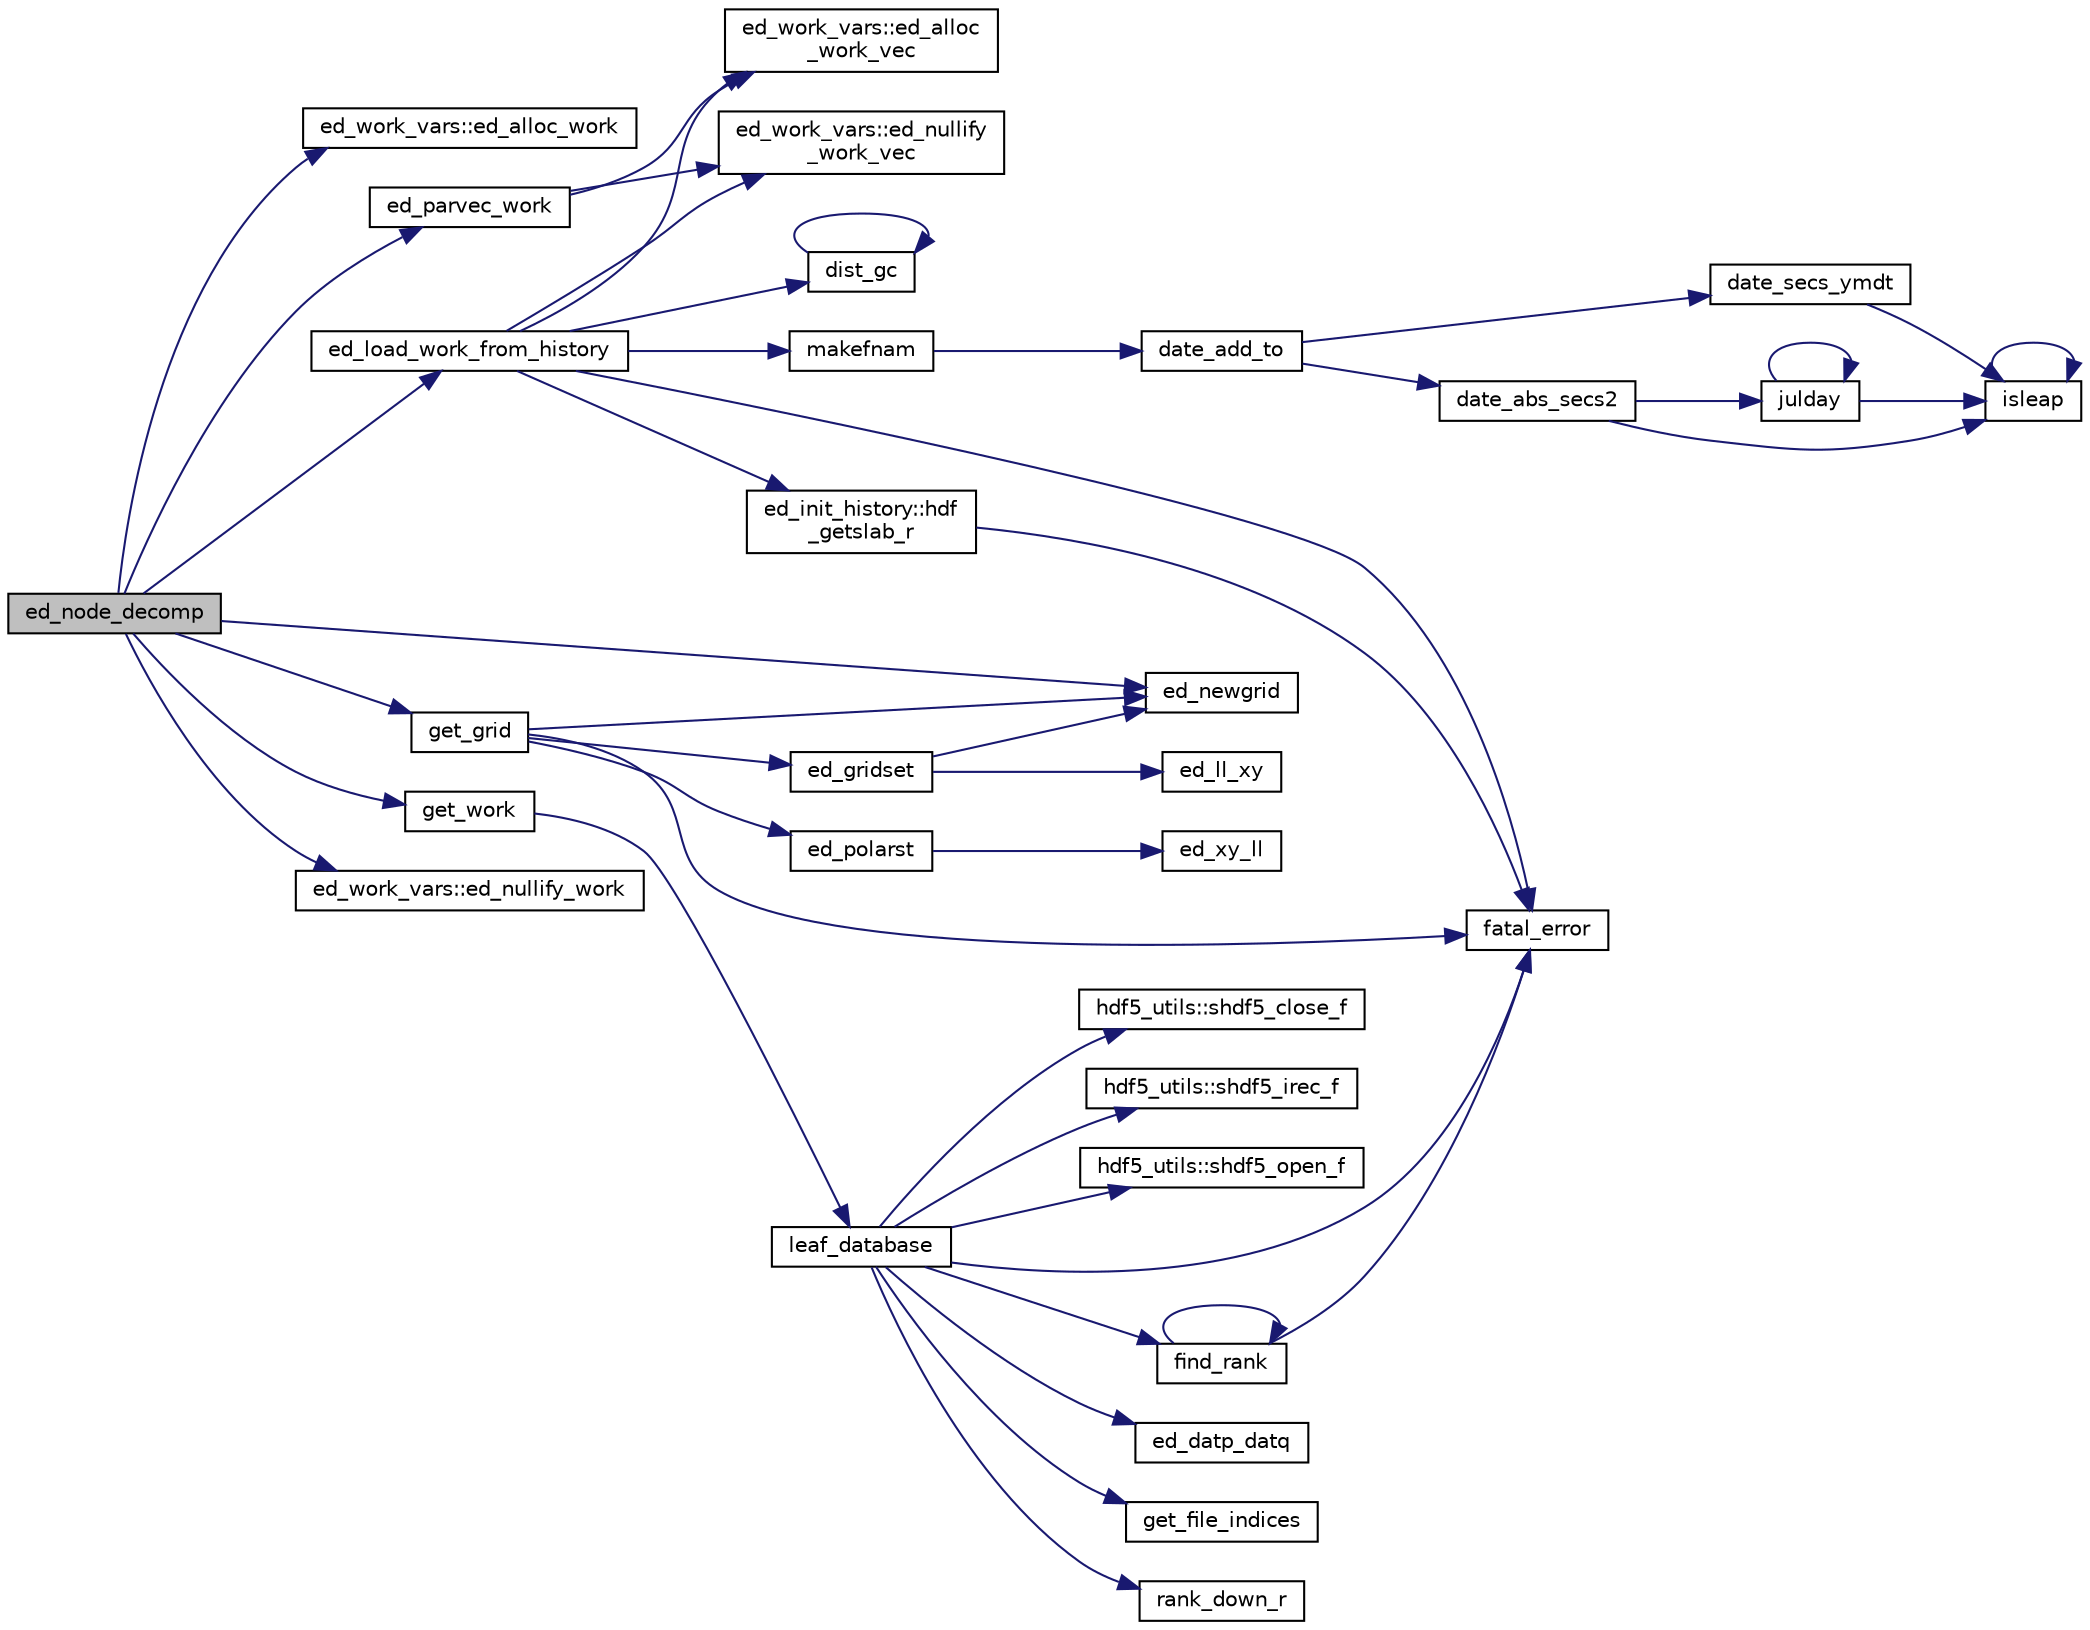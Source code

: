 digraph "ed_node_decomp"
{
 // LATEX_PDF_SIZE
  edge [fontname="Helvetica",fontsize="10",labelfontname="Helvetica",labelfontsize="10"];
  node [fontname="Helvetica",fontsize="10",shape=record];
  rankdir="LR";
  Node1 [label="ed_node_decomp",height=0.2,width=0.4,color="black", fillcolor="grey75", style="filled", fontcolor="black",tooltip=" "];
  Node1 -> Node2 [color="midnightblue",fontsize="10",style="solid",fontname="Helvetica"];
  Node2 [label="ed_work_vars::ed_alloc_work",height=0.2,width=0.4,color="black", fillcolor="white", style="filled",URL="$namespaceed__work__vars.html#a01ba1ac60fb7fc6120b2caa0044b3c21",tooltip=" "];
  Node1 -> Node3 [color="midnightblue",fontsize="10",style="solid",fontname="Helvetica"];
  Node3 [label="ed_load_work_from_history",height=0.2,width=0.4,color="black", fillcolor="white", style="filled",URL="$ed__para__init_8f90.html#a4043d80167cecaf841551615bed3d933",tooltip=" "];
  Node3 -> Node4 [color="midnightblue",fontsize="10",style="solid",fontname="Helvetica"];
  Node4 [label="dist_gc",height=0.2,width=0.4,color="black", fillcolor="white", style="filled",URL="$great__circle_8f90.html#abff00715b3227e38afe4c1a67416e4d2",tooltip=" "];
  Node4 -> Node4 [color="midnightblue",fontsize="10",style="solid",fontname="Helvetica"];
  Node3 -> Node5 [color="midnightblue",fontsize="10",style="solid",fontname="Helvetica"];
  Node5 [label="ed_work_vars::ed_alloc\l_work_vec",height=0.2,width=0.4,color="black", fillcolor="white", style="filled",URL="$namespaceed__work__vars.html#a5df6efe6c5b192d365161ad999858f25",tooltip=" "];
  Node3 -> Node6 [color="midnightblue",fontsize="10",style="solid",fontname="Helvetica"];
  Node6 [label="ed_work_vars::ed_nullify\l_work_vec",height=0.2,width=0.4,color="black", fillcolor="white", style="filled",URL="$namespaceed__work__vars.html#a328d5a0e766e58bd6e2b015fa91ad8db",tooltip=" "];
  Node3 -> Node7 [color="midnightblue",fontsize="10",style="solid",fontname="Helvetica"];
  Node7 [label="fatal_error",height=0.2,width=0.4,color="black", fillcolor="white", style="filled",URL="$fatal__error_8_f90.html#a2a2bff228716ab48a81c795b348d1665",tooltip=" "];
  Node3 -> Node8 [color="midnightblue",fontsize="10",style="solid",fontname="Helvetica"];
  Node8 [label="ed_init_history::hdf\l_getslab_r",height=0.2,width=0.4,color="black", fillcolor="white", style="filled",URL="$namespaceed__init__history.html#a1b9d6cc3c6107d401da7ef1b39e5b660",tooltip=" "];
  Node8 -> Node7 [color="midnightblue",fontsize="10",style="solid",fontname="Helvetica"];
  Node3 -> Node9 [color="midnightblue",fontsize="10",style="solid",fontname="Helvetica"];
  Node9 [label="makefnam",height=0.2,width=0.4,color="black", fillcolor="white", style="filled",URL="$utils__f_8f90.html#a8918adb41c1a9ae40d85373da53742db",tooltip=" "];
  Node9 -> Node10 [color="midnightblue",fontsize="10",style="solid",fontname="Helvetica"];
  Node10 [label="date_add_to",height=0.2,width=0.4,color="black", fillcolor="white", style="filled",URL="$dateutils_8f90.html#a14143487767c309bad9fe0bef4365fda",tooltip=" "];
  Node10 -> Node11 [color="midnightblue",fontsize="10",style="solid",fontname="Helvetica"];
  Node11 [label="date_abs_secs2",height=0.2,width=0.4,color="black", fillcolor="white", style="filled",URL="$dateutils_8f90.html#a56423cc8c95e08c48faaadf0ae9a2100",tooltip=" "];
  Node11 -> Node12 [color="midnightblue",fontsize="10",style="solid",fontname="Helvetica"];
  Node12 [label="isleap",height=0.2,width=0.4,color="black", fillcolor="white", style="filled",URL="$dateutils_8f90.html#acbfdb1c78beb593447108203011b380c",tooltip=" "];
  Node12 -> Node12 [color="midnightblue",fontsize="10",style="solid",fontname="Helvetica"];
  Node11 -> Node13 [color="midnightblue",fontsize="10",style="solid",fontname="Helvetica"];
  Node13 [label="julday",height=0.2,width=0.4,color="black", fillcolor="white", style="filled",URL="$dateutils_8f90.html#ab4306c1f20ef02cf582fb1050fa0c5d9",tooltip=" "];
  Node13 -> Node12 [color="midnightblue",fontsize="10",style="solid",fontname="Helvetica"];
  Node13 -> Node13 [color="midnightblue",fontsize="10",style="solid",fontname="Helvetica"];
  Node10 -> Node14 [color="midnightblue",fontsize="10",style="solid",fontname="Helvetica"];
  Node14 [label="date_secs_ymdt",height=0.2,width=0.4,color="black", fillcolor="white", style="filled",URL="$dateutils_8f90.html#abd0aaee09a0949cfef32003dae34f41d",tooltip=" "];
  Node14 -> Node12 [color="midnightblue",fontsize="10",style="solid",fontname="Helvetica"];
  Node1 -> Node15 [color="midnightblue",fontsize="10",style="solid",fontname="Helvetica"];
  Node15 [label="ed_newgrid",height=0.2,width=0.4,color="black", fillcolor="white", style="filled",URL="$ed__grid_8f90.html#a91112e6806db1100d405228002308384",tooltip=" "];
  Node1 -> Node16 [color="midnightblue",fontsize="10",style="solid",fontname="Helvetica"];
  Node16 [label="ed_work_vars::ed_nullify_work",height=0.2,width=0.4,color="black", fillcolor="white", style="filled",URL="$namespaceed__work__vars.html#aa1df64125c17b7fc7f50eda82c32e805",tooltip=" "];
  Node1 -> Node17 [color="midnightblue",fontsize="10",style="solid",fontname="Helvetica"];
  Node17 [label="ed_parvec_work",height=0.2,width=0.4,color="black", fillcolor="white", style="filled",URL="$ed__para__init_8f90.html#a66a081a7094eb8a5e3e9d342c96dacd5",tooltip=" "];
  Node17 -> Node5 [color="midnightblue",fontsize="10",style="solid",fontname="Helvetica"];
  Node17 -> Node6 [color="midnightblue",fontsize="10",style="solid",fontname="Helvetica"];
  Node1 -> Node18 [color="midnightblue",fontsize="10",style="solid",fontname="Helvetica"];
  Node18 [label="get_grid",height=0.2,width=0.4,color="black", fillcolor="white", style="filled",URL="$ed__para__init_8f90.html#a68f1e6ff24b110af5116b415ee0cee92",tooltip=" "];
  Node18 -> Node19 [color="midnightblue",fontsize="10",style="solid",fontname="Helvetica"];
  Node19 [label="ed_gridset",height=0.2,width=0.4,color="black", fillcolor="white", style="filled",URL="$ed__grid_8f90.html#a634ac391a90a7bba5c99f2654da64652",tooltip=" "];
  Node19 -> Node20 [color="midnightblue",fontsize="10",style="solid",fontname="Helvetica"];
  Node20 [label="ed_ll_xy",height=0.2,width=0.4,color="black", fillcolor="white", style="filled",URL="$ed__grid_8f90.html#a1e00cf0eabe83f2cc3c5d9ab15c730fb",tooltip=" "];
  Node19 -> Node15 [color="midnightblue",fontsize="10",style="solid",fontname="Helvetica"];
  Node18 -> Node15 [color="midnightblue",fontsize="10",style="solid",fontname="Helvetica"];
  Node18 -> Node21 [color="midnightblue",fontsize="10",style="solid",fontname="Helvetica"];
  Node21 [label="ed_polarst",height=0.2,width=0.4,color="black", fillcolor="white", style="filled",URL="$ed__grid_8f90.html#a086bde332f24bfe809a5abbdeef98c55",tooltip=" "];
  Node21 -> Node22 [color="midnightblue",fontsize="10",style="solid",fontname="Helvetica"];
  Node22 [label="ed_xy_ll",height=0.2,width=0.4,color="black", fillcolor="white", style="filled",URL="$ed__grid_8f90.html#a6e6353b40d999c1efa25011506d4cca3",tooltip=" "];
  Node18 -> Node7 [color="midnightblue",fontsize="10",style="solid",fontname="Helvetica"];
  Node1 -> Node23 [color="midnightblue",fontsize="10",style="solid",fontname="Helvetica"];
  Node23 [label="get_work",height=0.2,width=0.4,color="black", fillcolor="white", style="filled",URL="$ed__para__init_8f90.html#ace453dcfff72eae590920b8f7cc67de5",tooltip=" "];
  Node23 -> Node24 [color="midnightblue",fontsize="10",style="solid",fontname="Helvetica"];
  Node24 [label="leaf_database",height=0.2,width=0.4,color="black", fillcolor="white", style="filled",URL="$leaf__database_8f90.html#a5009d489b8b1c0d281ea517731499fb9",tooltip=" "];
  Node24 -> Node25 [color="midnightblue",fontsize="10",style="solid",fontname="Helvetica"];
  Node25 [label="ed_datp_datq",height=0.2,width=0.4,color="black", fillcolor="white", style="filled",URL="$leaf__database_8f90.html#a2bc9d20bb929b6dcaf614245dc11fa28",tooltip=" "];
  Node24 -> Node7 [color="midnightblue",fontsize="10",style="solid",fontname="Helvetica"];
  Node24 -> Node26 [color="midnightblue",fontsize="10",style="solid",fontname="Helvetica"];
  Node26 [label="find_rank",height=0.2,width=0.4,color="black", fillcolor="white", style="filled",URL="$numutils_8f90.html#a732ad4008d82d16d53c093bf1cecccc3",tooltip=" "];
  Node26 -> Node7 [color="midnightblue",fontsize="10",style="solid",fontname="Helvetica"];
  Node26 -> Node26 [color="midnightblue",fontsize="10",style="solid",fontname="Helvetica"];
  Node24 -> Node27 [color="midnightblue",fontsize="10",style="solid",fontname="Helvetica"];
  Node27 [label="get_file_indices",height=0.2,width=0.4,color="black", fillcolor="white", style="filled",URL="$leaf__database_8f90.html#a65620476257f7895a1e7494a74f69b97",tooltip=" "];
  Node24 -> Node28 [color="midnightblue",fontsize="10",style="solid",fontname="Helvetica"];
  Node28 [label="rank_down_r",height=0.2,width=0.4,color="black", fillcolor="white", style="filled",URL="$numutils_8f90.html#ae58db9bd6b6945031e4fe2ebfd3301ee",tooltip=" "];
  Node24 -> Node29 [color="midnightblue",fontsize="10",style="solid",fontname="Helvetica"];
  Node29 [label="hdf5_utils::shdf5_close_f",height=0.2,width=0.4,color="black", fillcolor="white", style="filled",URL="$namespacehdf5__utils.html#aced9a0b34d2b1e59a1867be622a7c8a4",tooltip="Subroutine that closes HD5 file."];
  Node24 -> Node30 [color="midnightblue",fontsize="10",style="solid",fontname="Helvetica"];
  Node30 [label="hdf5_utils::shdf5_irec_f",height=0.2,width=0.4,color="black", fillcolor="white", style="filled",URL="$namespacehdf5__utils.html#a84928db7f00b3aedc24a2c20281dddb1",tooltip=" "];
  Node24 -> Node31 [color="midnightblue",fontsize="10",style="solid",fontname="Helvetica"];
  Node31 [label="hdf5_utils::shdf5_open_f",height=0.2,width=0.4,color="black", fillcolor="white", style="filled",URL="$namespacehdf5__utils.html#ab621eee22271edfd3bf37b44d5b657e6",tooltip=" "];
}
